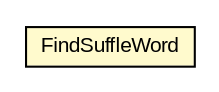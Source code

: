 #!/usr/local/bin/dot
#
# Class diagram 
# Generated by UMLGraph version R5_6 (http://www.umlgraph.org/)
#

digraph G {
	edge [fontname="arial",fontsize=10,labelfontname="arial",labelfontsize=10];
	node [fontname="arial",fontsize=10,shape=plaintext];
	nodesep=0.25;
	ranksep=0.5;
	// java_oo.word.FindSuffleWord
	c1910 [label=<<table title="java_oo.word.FindSuffleWord" border="0" cellborder="1" cellspacing="0" cellpadding="2" port="p" bgcolor="lemonChiffon" href="./FindSuffleWord.html">
		<tr><td><table border="0" cellspacing="0" cellpadding="1">
<tr><td align="center" balign="center"> FindSuffleWord </td></tr>
		</table></td></tr>
		</table>>, URL="./FindSuffleWord.html", fontname="arial", fontcolor="black", fontsize=10.0];
}

